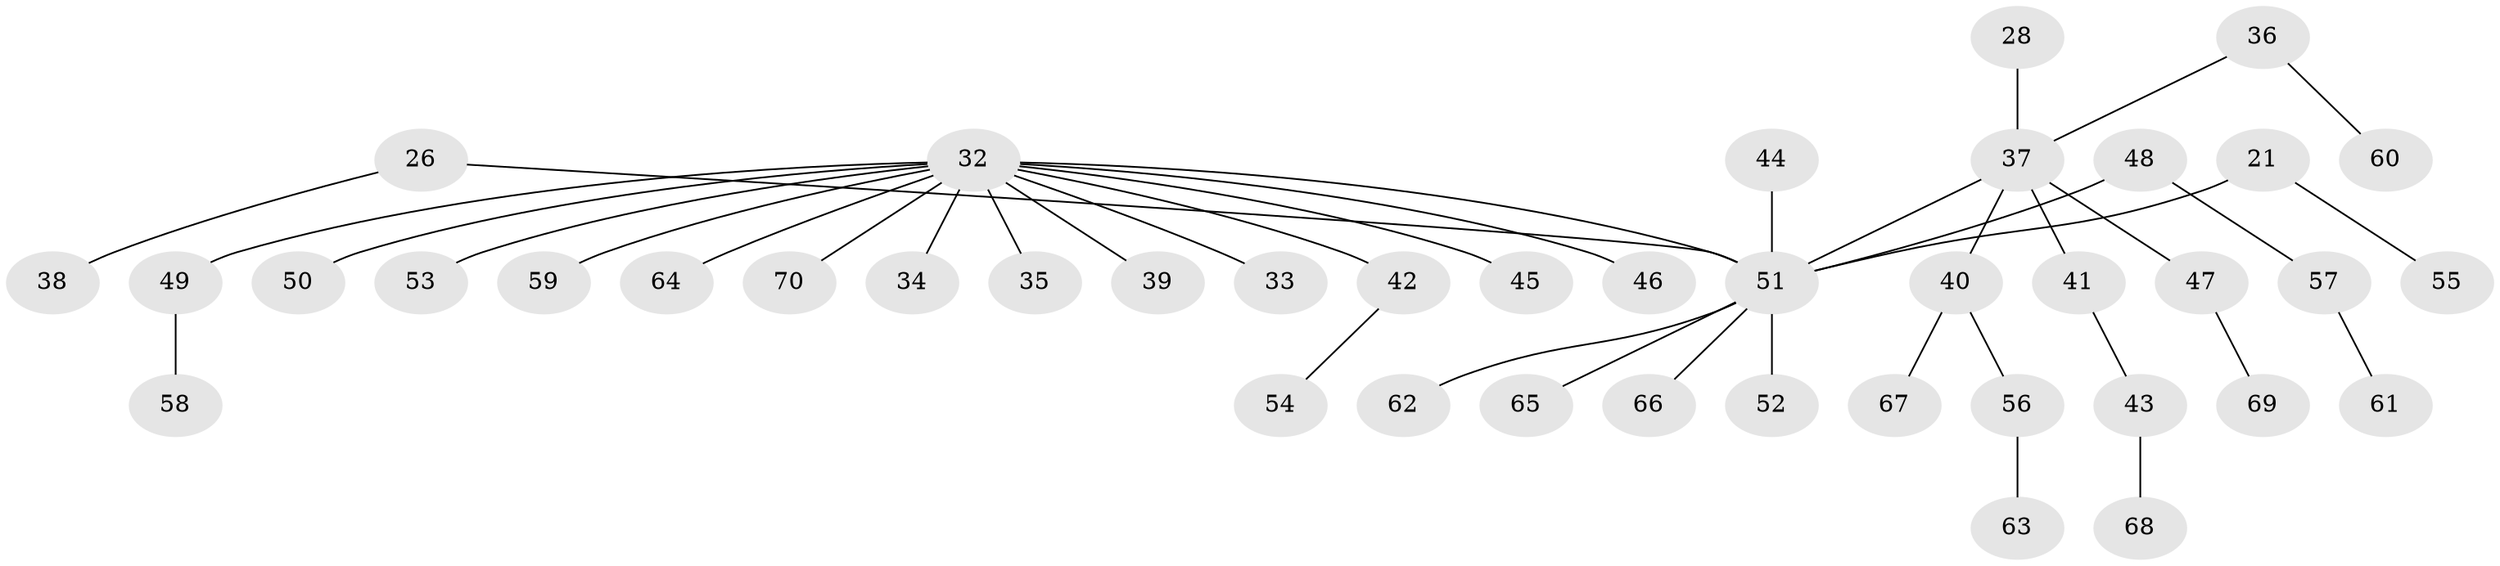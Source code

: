 // original degree distribution, {6: 0.04285714285714286, 3: 0.15714285714285714, 4: 0.05714285714285714, 1: 0.4714285714285714, 2: 0.2714285714285714}
// Generated by graph-tools (version 1.1) at 2025/55/03/04/25 21:55:48]
// undirected, 42 vertices, 41 edges
graph export_dot {
graph [start="1"]
  node [color=gray90,style=filled];
  21;
  26 [super="+22"];
  28;
  32 [super="+31"];
  33;
  34;
  35;
  36;
  37 [super="+17"];
  38;
  39;
  40 [super="+20"];
  41;
  42;
  43;
  44;
  45;
  46;
  47;
  48;
  49;
  50;
  51 [super="+2+14+16+8"];
  52;
  53;
  54;
  55;
  56;
  57;
  58;
  59;
  60;
  61;
  62;
  63;
  64;
  65;
  66;
  67;
  68;
  69;
  70;
  21 -- 55;
  21 -- 51;
  26 -- 51;
  26 -- 38;
  28 -- 37;
  32 -- 42;
  32 -- 33;
  32 -- 34;
  32 -- 64;
  32 -- 35;
  32 -- 70;
  32 -- 39;
  32 -- 45;
  32 -- 46;
  32 -- 49;
  32 -- 50;
  32 -- 51;
  32 -- 53;
  32 -- 59;
  36 -- 60;
  36 -- 37;
  37 -- 41;
  37 -- 51;
  37 -- 47;
  37 -- 40;
  40 -- 56;
  40 -- 67;
  41 -- 43;
  42 -- 54;
  43 -- 68;
  44 -- 51;
  47 -- 69;
  48 -- 57;
  48 -- 51;
  49 -- 58;
  51 -- 52;
  51 -- 65;
  51 -- 66;
  51 -- 62;
  56 -- 63;
  57 -- 61;
}
